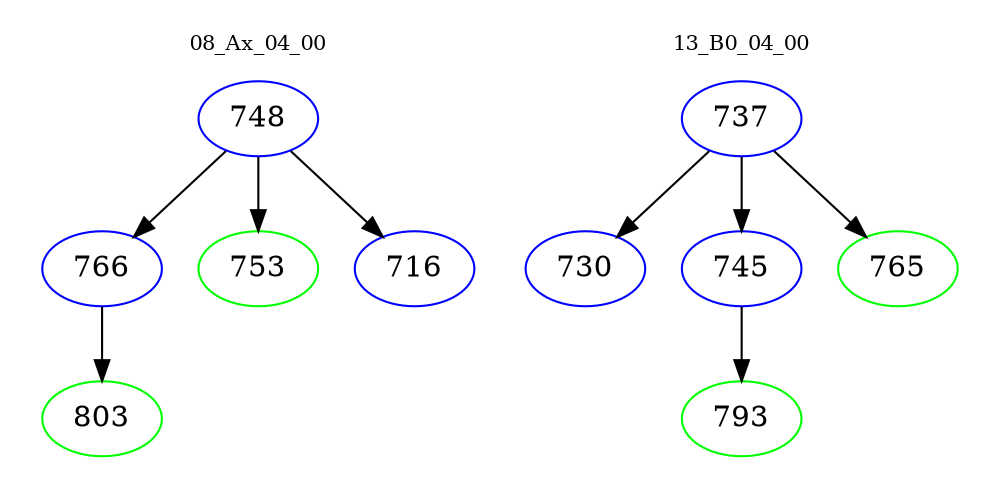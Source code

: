 digraph{
subgraph cluster_0 {
color = white
label = "08_Ax_04_00";
fontsize=10;
T0_748 [label="748", color="blue"]
T0_748 -> T0_766 [color="black"]
T0_766 [label="766", color="blue"]
T0_766 -> T0_803 [color="black"]
T0_803 [label="803", color="green"]
T0_748 -> T0_753 [color="black"]
T0_753 [label="753", color="green"]
T0_748 -> T0_716 [color="black"]
T0_716 [label="716", color="blue"]
}
subgraph cluster_1 {
color = white
label = "13_B0_04_00";
fontsize=10;
T1_737 [label="737", color="blue"]
T1_737 -> T1_730 [color="black"]
T1_730 [label="730", color="blue"]
T1_737 -> T1_745 [color="black"]
T1_745 [label="745", color="blue"]
T1_745 -> T1_793 [color="black"]
T1_793 [label="793", color="green"]
T1_737 -> T1_765 [color="black"]
T1_765 [label="765", color="green"]
}
}
